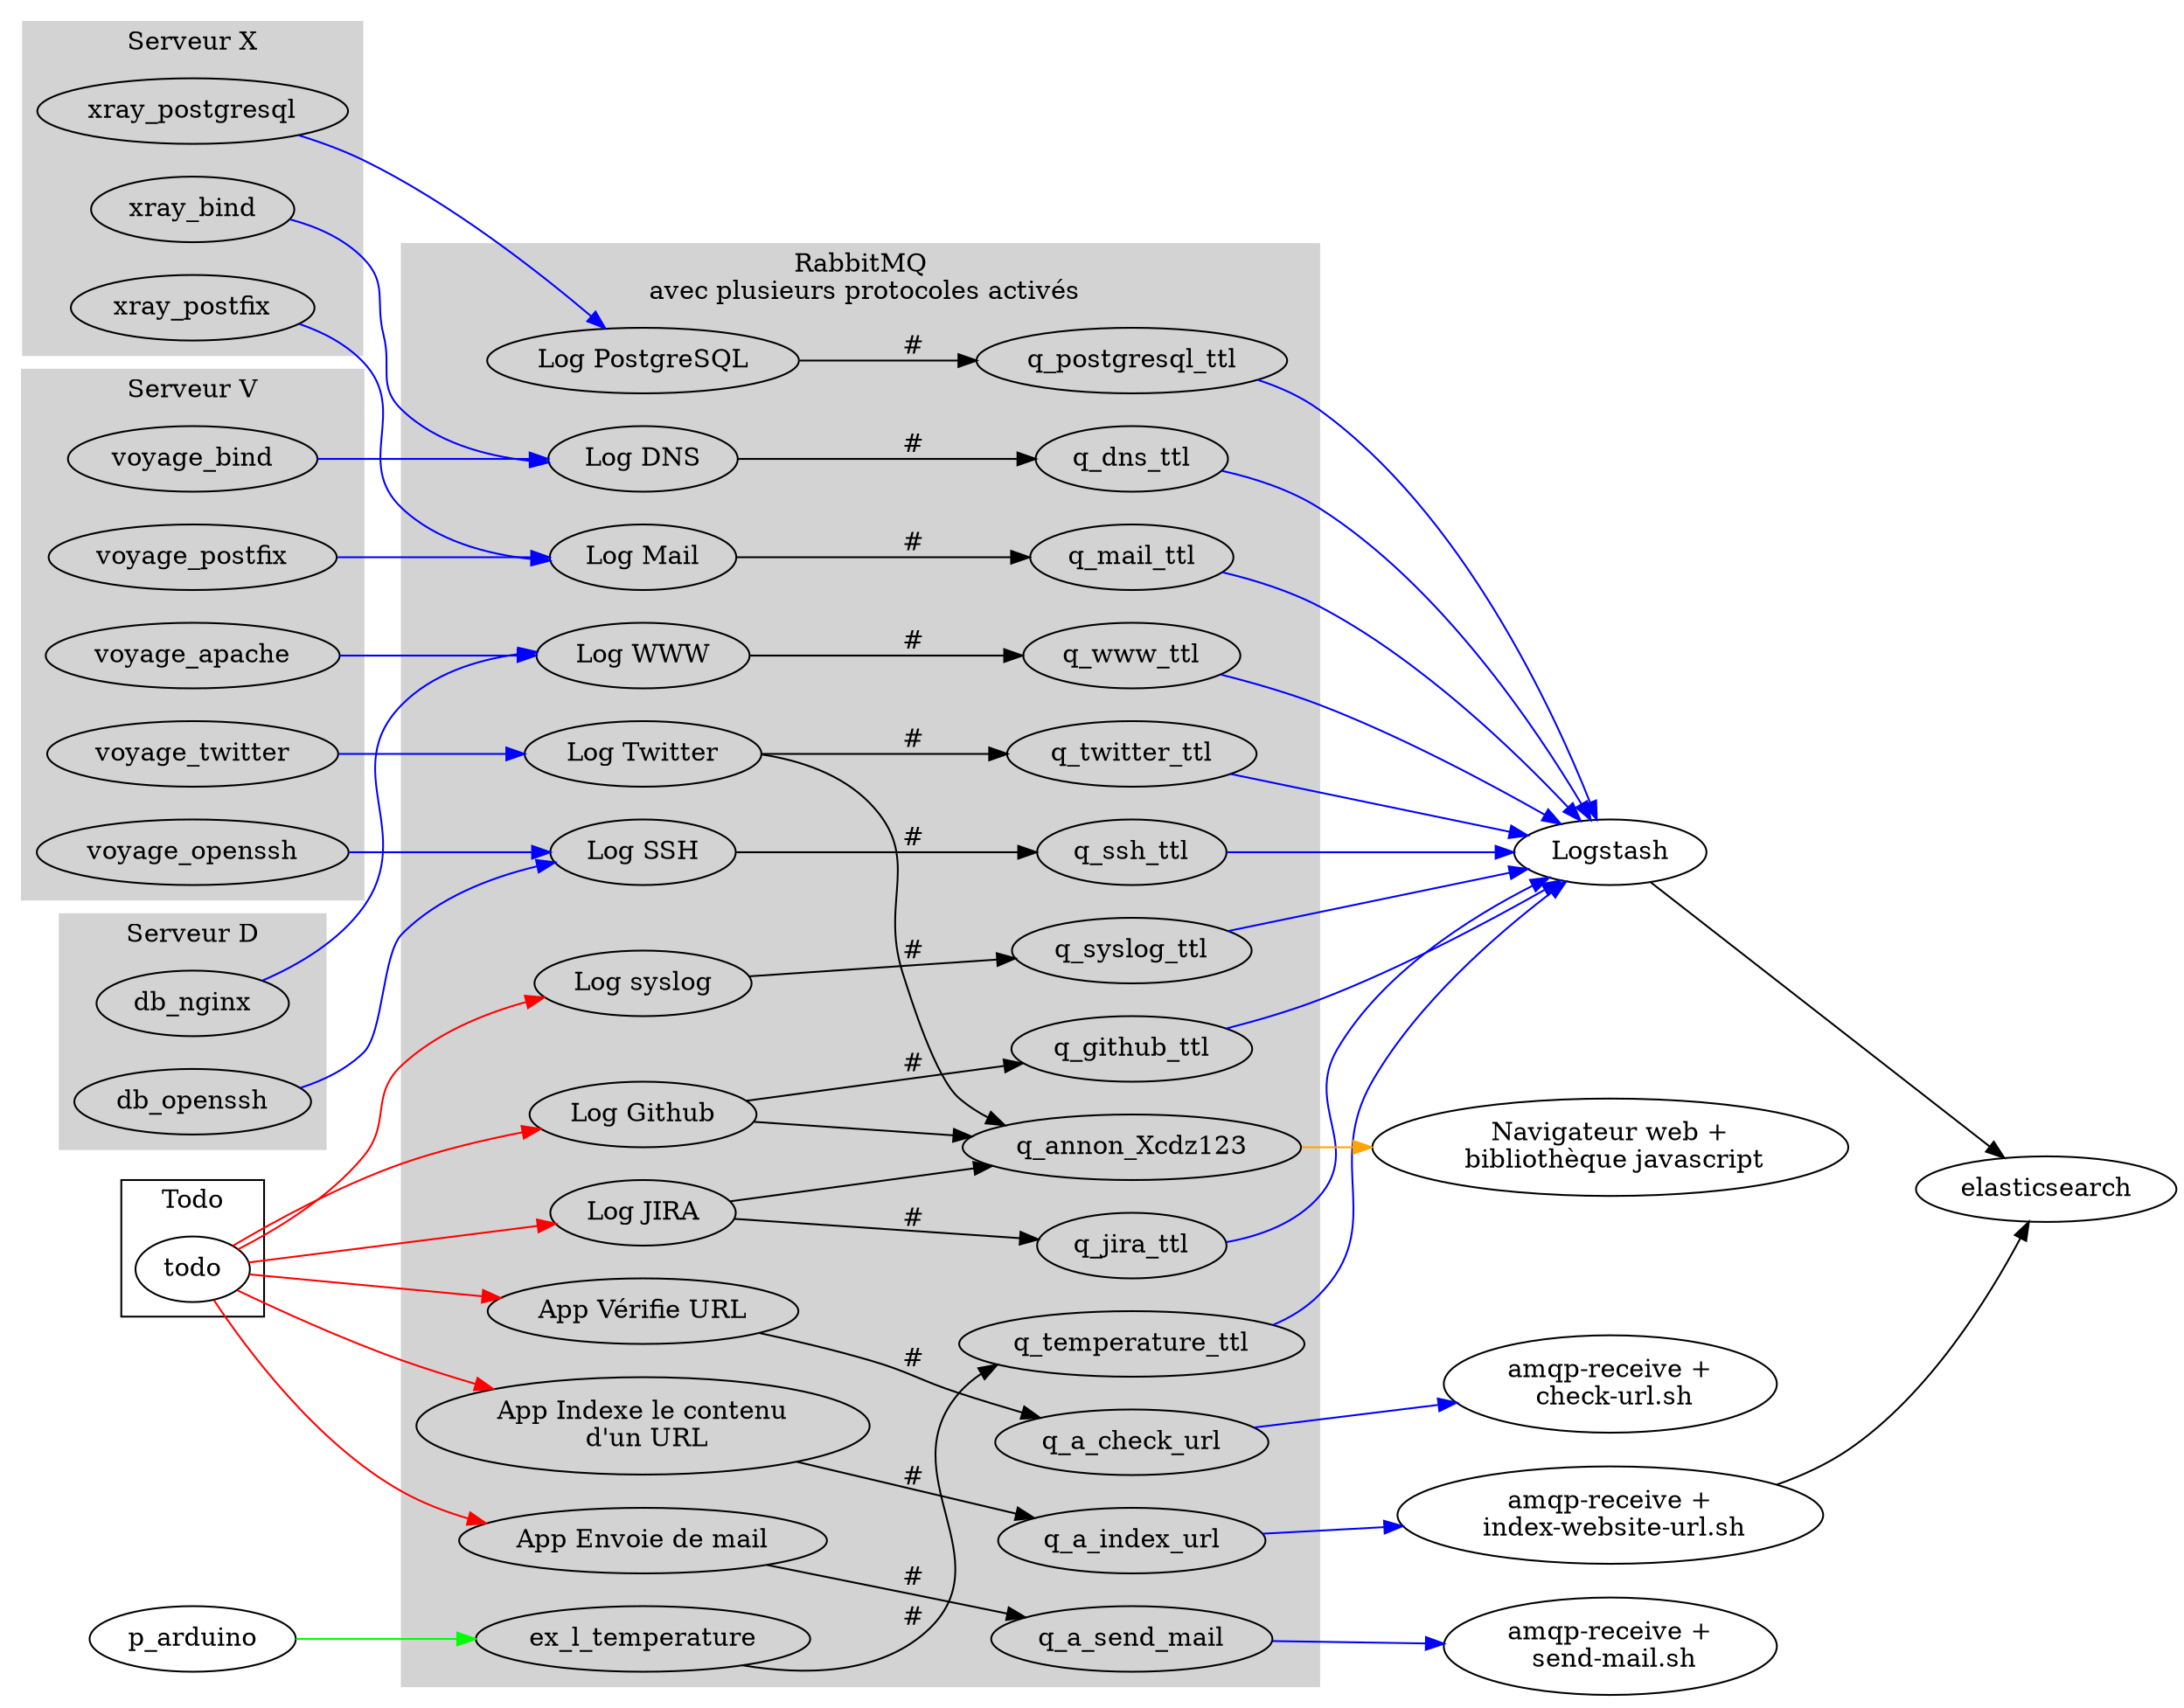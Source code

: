 digraph {
    rankdir=LR;

    // Point d'échange
    ex_l_dns            [label="Log DNS"];
    ex_l_mail           [label="Log Mail"];
    ex_l_www            [label="Log WWW"];
    ex_l_ssh            [label="Log SSH"];
    ex_l_syslog         [label="Log syslog"];
    ex_l_postgresql     [label="Log PostgreSQL"];
    ex_l_twitter        [label="Log Twitter"];
    ex_l_jira           [label="Log JIRA"];
    ex_l_github         [label="Log Github"];
 
    ex_a_check_url      [label="App Vérifie URL"];
    ex_a_index_url      [label="App Indexe le contenu\n d'un URL"];
    ex_a_send_mail      [label="App Envoie de mail"];

    // Files d'attente

    // Consommateur
    c_browser           [label="Navigateur web +\n bibliothèque javascript"];
    c_check_url         [label="amqp-receive +\n check-url.sh"];
    c_index_url         [label="amqp-receive +\n index-website-url.sh"];
    c_logstash          [label="Logstash"];
    c_send_mail         [label="amqp-receive +\n send-mail.sh"];

    subgraph cluster_0 {
        style=filled;
        color=lightgrey;
        label="RabbitMQ\n avec plusieurs protocoles activés";

        {ex_l_dns}      ->  {q_dns_ttl;}        [label="#"];
        {ex_l_github}   ->  {q_github_ttl;}     [label="#"];
        {ex_l_jira}     ->  {q_jira_ttl;}       [label="#"];
        {ex_l_mail}     ->  {q_mail_ttl;}       [label="#"];
        {ex_l_postgresql}-> {q_postgresql_ttl;} [label="#"];
        {ex_l_ssh}      ->  {q_ssh_ttl;}        [label="#"];
        {ex_l_syslog}   ->  {q_syslog_ttl;}     [label="#"];
        {ex_l_temperature}->{q_temperature_ttl;}[label="#"];
        {ex_l_twitter}  ->  {q_twitter_ttl;}    [label="#"];
        {ex_l_www}      ->  {q_www_ttl;}        [label="#"];

        {ex_a_check_url}->  {q_a_check_url;}    [label="#"];
        {ex_a_index_url}->  {q_a_index_url;}    [label="#"];
        {ex_a_send_mail}->  {q_a_send_mail;}    [label="#"];

        {ex_l_twitter;ex_l_jira; ex_l_github;} -> q_annon_Xcdz123 ;
    }

    subgraph cluster_1 {
        style=filled;
        color=lightgrey;
        label="Serveur X";

        xray_bind       -> ex_l_dns[color="blue"];
        xray_postfix    -> ex_l_mail[color="blue"];
        xray_postgresql -> ex_l_postgresql[color="blue"];
    }
    subgraph cluster_2 {
        style=filled;
        color=lightgrey;
        label="Serveur V";

        voyage_apache   -> ex_l_www[color="blue"];
        voyage_bind     -> ex_l_dns[color="blue"];
        voyage_openssh  -> ex_l_ssh[color="blue"];
        voyage_postfix  -> ex_l_mail[color="blue"];
        voyage_twitter  -> ex_l_twitter[color="blue"];
    }
    subgraph cluster_3 {
        style=filled;
        color=lightgrey;
        label="Serveur D";

        db_nginx        -> ex_l_www[color="blue"];
        db_openssh      -> ex_l_ssh[color="blue"];
    }
    subgraph cluster_4 {
        label="Todo";
        
        todo -> ex_l_jira   [color="red"];
        todo -> ex_l_github [color="red"];
        todo -> ex_l_syslog [color="red"];
        
        todo -> ex_a_check_url [color="red"];
        todo -> ex_a_index_url [color="red"];
        todo -> ex_a_send_mail [color="red"];
    }
    // Liens entrées
    p_arduino -> ex_l_temperature[color="green"];

    // Liens sorties
    {q_dns_ttl;q_mail_ttl;q_www_ttl;q_ssh_ttl;q_syslog_ttl;q_postgresql_ttl;q_temperature_ttl;q_twitter_ttl;q_jira_ttl; q_github_ttl;} -> c_logstash[color="blue"];

    q_annon_Xcdz123 -> c_browser[color="orange"];

    {q_a_check_url;} -> c_check_url[color="blue"];
    {q_a_index_url;} -> c_index_url[color="blue"];
    {q_a_send_mail;} -> c_send_mail[color="blue"];
 
    // Elasticsearch
    c_logstash -> elasticsearch;
    c_index_url -> elasticsearch;
}
